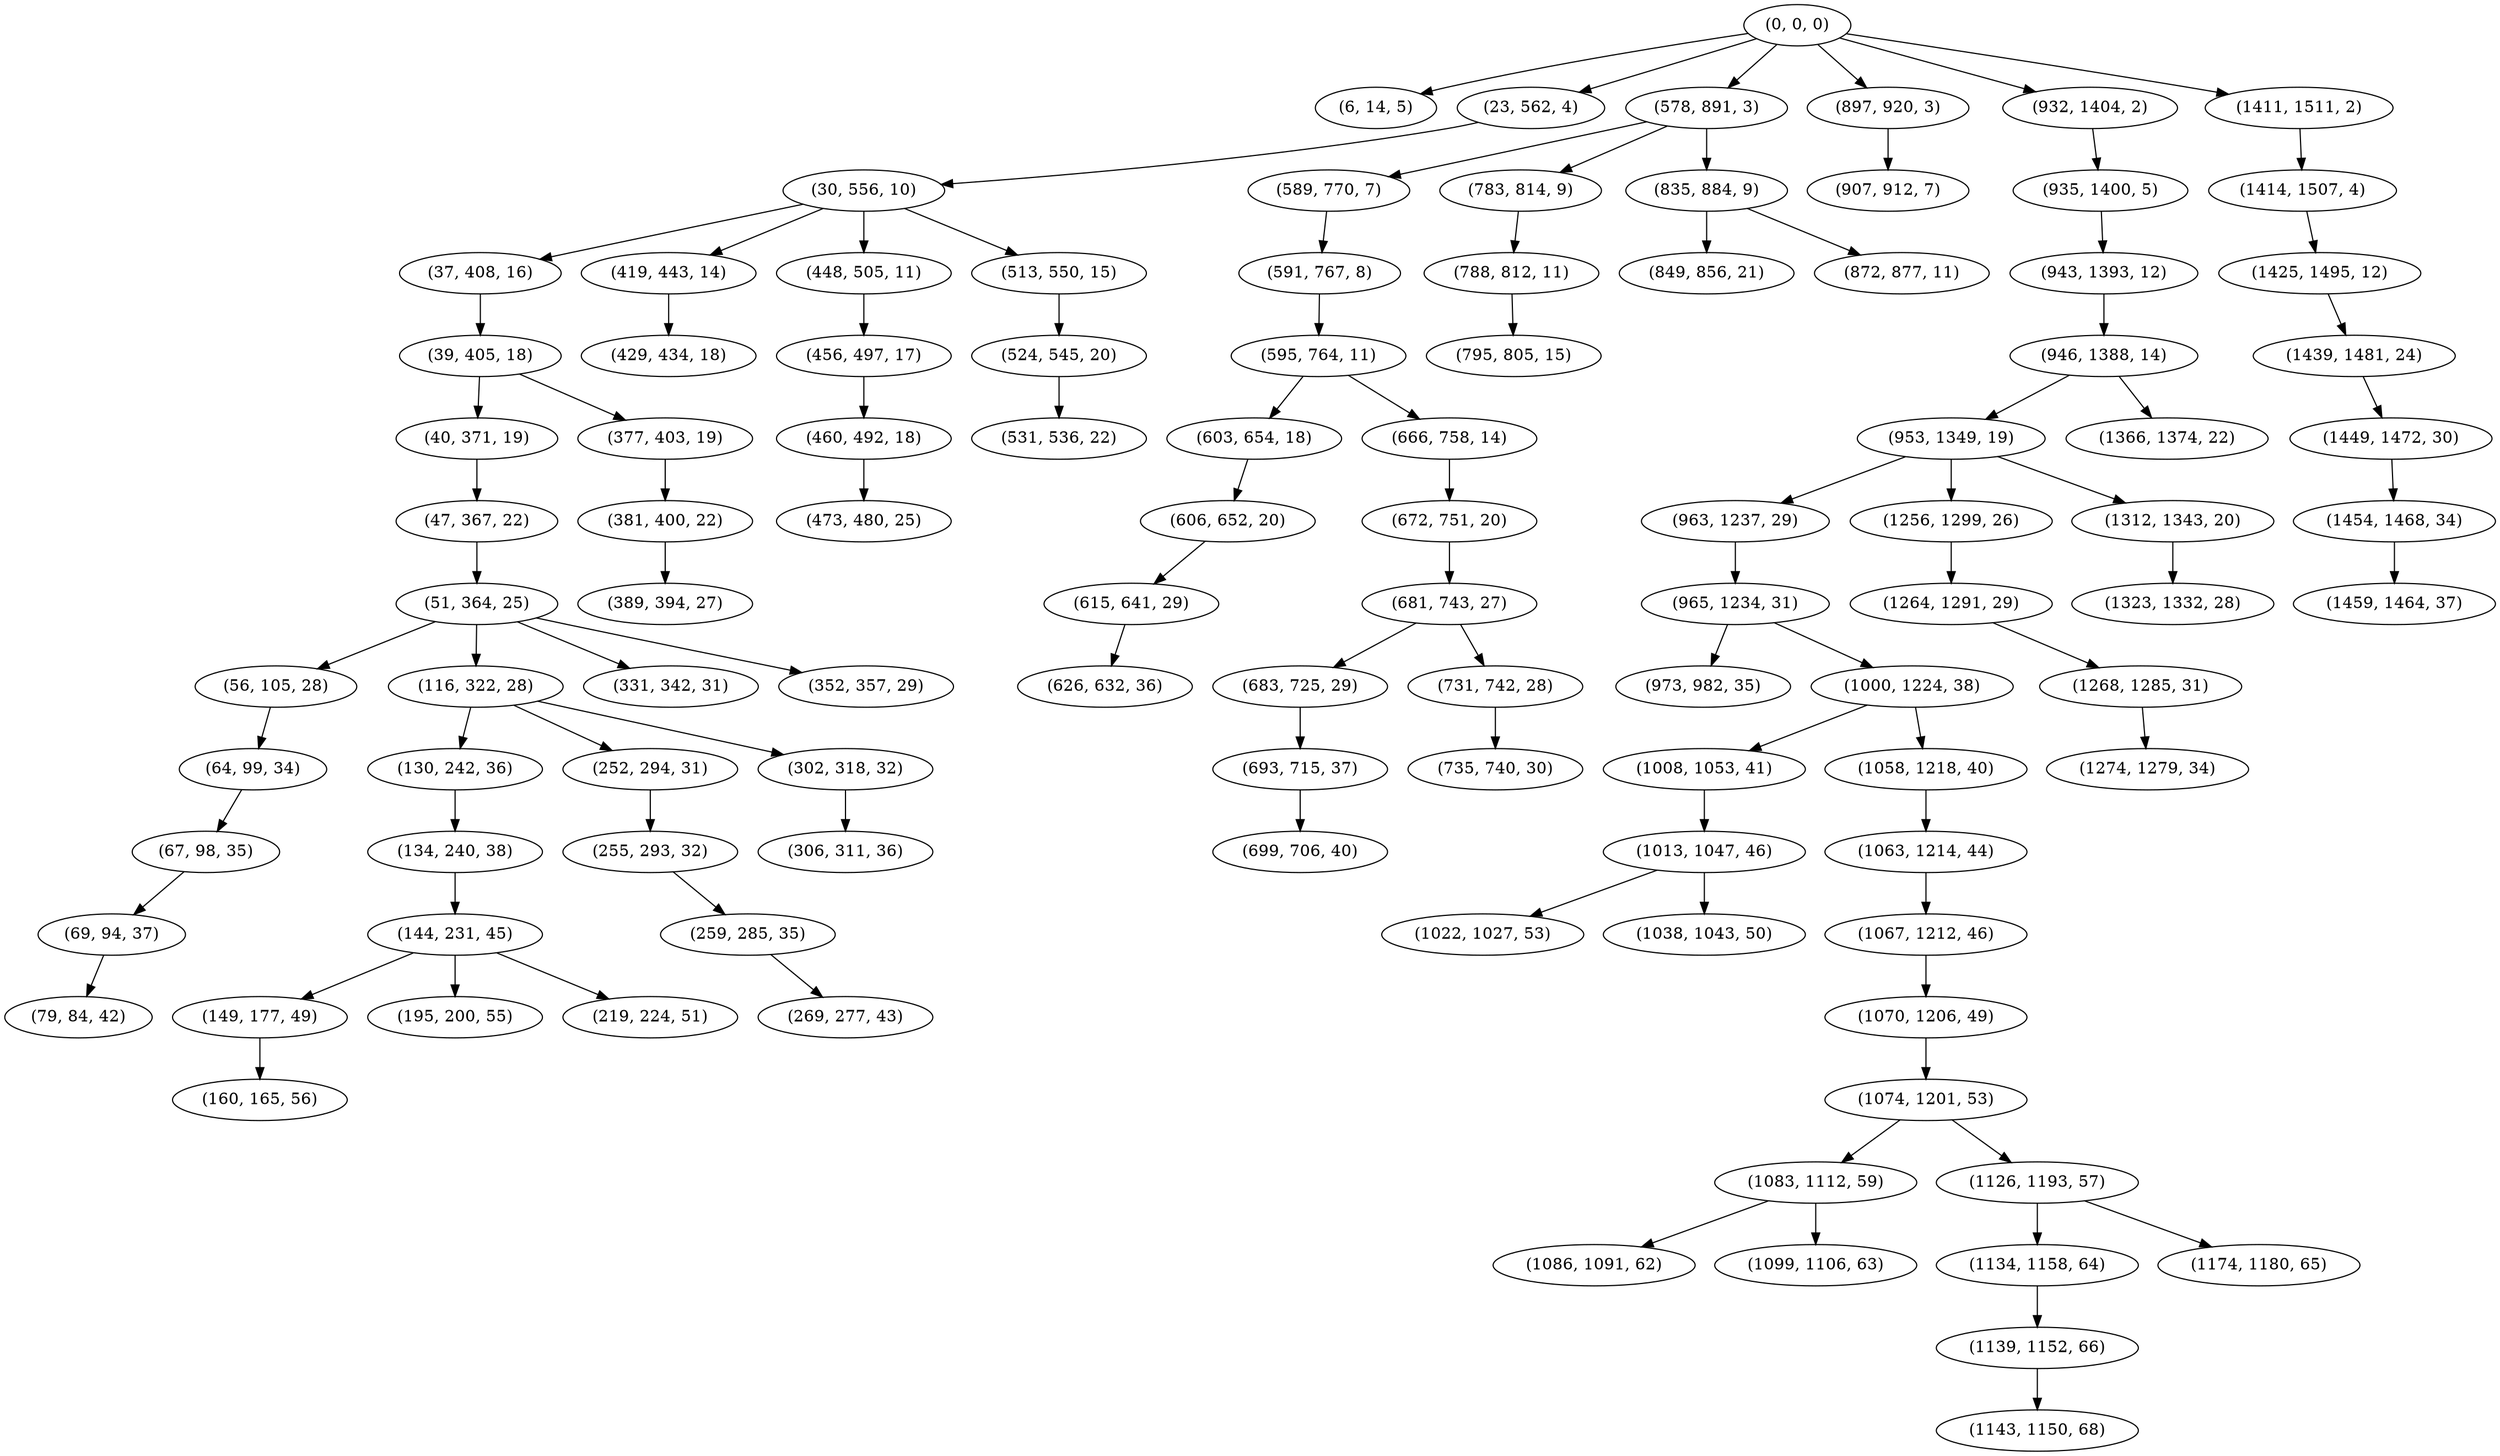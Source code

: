 digraph tree {
    "(0, 0, 0)";
    "(6, 14, 5)";
    "(23, 562, 4)";
    "(30, 556, 10)";
    "(37, 408, 16)";
    "(39, 405, 18)";
    "(40, 371, 19)";
    "(47, 367, 22)";
    "(51, 364, 25)";
    "(56, 105, 28)";
    "(64, 99, 34)";
    "(67, 98, 35)";
    "(69, 94, 37)";
    "(79, 84, 42)";
    "(116, 322, 28)";
    "(130, 242, 36)";
    "(134, 240, 38)";
    "(144, 231, 45)";
    "(149, 177, 49)";
    "(160, 165, 56)";
    "(195, 200, 55)";
    "(219, 224, 51)";
    "(252, 294, 31)";
    "(255, 293, 32)";
    "(259, 285, 35)";
    "(269, 277, 43)";
    "(302, 318, 32)";
    "(306, 311, 36)";
    "(331, 342, 31)";
    "(352, 357, 29)";
    "(377, 403, 19)";
    "(381, 400, 22)";
    "(389, 394, 27)";
    "(419, 443, 14)";
    "(429, 434, 18)";
    "(448, 505, 11)";
    "(456, 497, 17)";
    "(460, 492, 18)";
    "(473, 480, 25)";
    "(513, 550, 15)";
    "(524, 545, 20)";
    "(531, 536, 22)";
    "(578, 891, 3)";
    "(589, 770, 7)";
    "(591, 767, 8)";
    "(595, 764, 11)";
    "(603, 654, 18)";
    "(606, 652, 20)";
    "(615, 641, 29)";
    "(626, 632, 36)";
    "(666, 758, 14)";
    "(672, 751, 20)";
    "(681, 743, 27)";
    "(683, 725, 29)";
    "(693, 715, 37)";
    "(699, 706, 40)";
    "(731, 742, 28)";
    "(735, 740, 30)";
    "(783, 814, 9)";
    "(788, 812, 11)";
    "(795, 805, 15)";
    "(835, 884, 9)";
    "(849, 856, 21)";
    "(872, 877, 11)";
    "(897, 920, 3)";
    "(907, 912, 7)";
    "(932, 1404, 2)";
    "(935, 1400, 5)";
    "(943, 1393, 12)";
    "(946, 1388, 14)";
    "(953, 1349, 19)";
    "(963, 1237, 29)";
    "(965, 1234, 31)";
    "(973, 982, 35)";
    "(1000, 1224, 38)";
    "(1008, 1053, 41)";
    "(1013, 1047, 46)";
    "(1022, 1027, 53)";
    "(1038, 1043, 50)";
    "(1058, 1218, 40)";
    "(1063, 1214, 44)";
    "(1067, 1212, 46)";
    "(1070, 1206, 49)";
    "(1074, 1201, 53)";
    "(1083, 1112, 59)";
    "(1086, 1091, 62)";
    "(1099, 1106, 63)";
    "(1126, 1193, 57)";
    "(1134, 1158, 64)";
    "(1139, 1152, 66)";
    "(1143, 1150, 68)";
    "(1174, 1180, 65)";
    "(1256, 1299, 26)";
    "(1264, 1291, 29)";
    "(1268, 1285, 31)";
    "(1274, 1279, 34)";
    "(1312, 1343, 20)";
    "(1323, 1332, 28)";
    "(1366, 1374, 22)";
    "(1411, 1511, 2)";
    "(1414, 1507, 4)";
    "(1425, 1495, 12)";
    "(1439, 1481, 24)";
    "(1449, 1472, 30)";
    "(1454, 1468, 34)";
    "(1459, 1464, 37)";
    "(0, 0, 0)" -> "(6, 14, 5)";
    "(0, 0, 0)" -> "(23, 562, 4)";
    "(0, 0, 0)" -> "(578, 891, 3)";
    "(0, 0, 0)" -> "(897, 920, 3)";
    "(0, 0, 0)" -> "(932, 1404, 2)";
    "(0, 0, 0)" -> "(1411, 1511, 2)";
    "(23, 562, 4)" -> "(30, 556, 10)";
    "(30, 556, 10)" -> "(37, 408, 16)";
    "(30, 556, 10)" -> "(419, 443, 14)";
    "(30, 556, 10)" -> "(448, 505, 11)";
    "(30, 556, 10)" -> "(513, 550, 15)";
    "(37, 408, 16)" -> "(39, 405, 18)";
    "(39, 405, 18)" -> "(40, 371, 19)";
    "(39, 405, 18)" -> "(377, 403, 19)";
    "(40, 371, 19)" -> "(47, 367, 22)";
    "(47, 367, 22)" -> "(51, 364, 25)";
    "(51, 364, 25)" -> "(56, 105, 28)";
    "(51, 364, 25)" -> "(116, 322, 28)";
    "(51, 364, 25)" -> "(331, 342, 31)";
    "(51, 364, 25)" -> "(352, 357, 29)";
    "(56, 105, 28)" -> "(64, 99, 34)";
    "(64, 99, 34)" -> "(67, 98, 35)";
    "(67, 98, 35)" -> "(69, 94, 37)";
    "(69, 94, 37)" -> "(79, 84, 42)";
    "(116, 322, 28)" -> "(130, 242, 36)";
    "(116, 322, 28)" -> "(252, 294, 31)";
    "(116, 322, 28)" -> "(302, 318, 32)";
    "(130, 242, 36)" -> "(134, 240, 38)";
    "(134, 240, 38)" -> "(144, 231, 45)";
    "(144, 231, 45)" -> "(149, 177, 49)";
    "(144, 231, 45)" -> "(195, 200, 55)";
    "(144, 231, 45)" -> "(219, 224, 51)";
    "(149, 177, 49)" -> "(160, 165, 56)";
    "(252, 294, 31)" -> "(255, 293, 32)";
    "(255, 293, 32)" -> "(259, 285, 35)";
    "(259, 285, 35)" -> "(269, 277, 43)";
    "(302, 318, 32)" -> "(306, 311, 36)";
    "(377, 403, 19)" -> "(381, 400, 22)";
    "(381, 400, 22)" -> "(389, 394, 27)";
    "(419, 443, 14)" -> "(429, 434, 18)";
    "(448, 505, 11)" -> "(456, 497, 17)";
    "(456, 497, 17)" -> "(460, 492, 18)";
    "(460, 492, 18)" -> "(473, 480, 25)";
    "(513, 550, 15)" -> "(524, 545, 20)";
    "(524, 545, 20)" -> "(531, 536, 22)";
    "(578, 891, 3)" -> "(589, 770, 7)";
    "(578, 891, 3)" -> "(783, 814, 9)";
    "(578, 891, 3)" -> "(835, 884, 9)";
    "(589, 770, 7)" -> "(591, 767, 8)";
    "(591, 767, 8)" -> "(595, 764, 11)";
    "(595, 764, 11)" -> "(603, 654, 18)";
    "(595, 764, 11)" -> "(666, 758, 14)";
    "(603, 654, 18)" -> "(606, 652, 20)";
    "(606, 652, 20)" -> "(615, 641, 29)";
    "(615, 641, 29)" -> "(626, 632, 36)";
    "(666, 758, 14)" -> "(672, 751, 20)";
    "(672, 751, 20)" -> "(681, 743, 27)";
    "(681, 743, 27)" -> "(683, 725, 29)";
    "(681, 743, 27)" -> "(731, 742, 28)";
    "(683, 725, 29)" -> "(693, 715, 37)";
    "(693, 715, 37)" -> "(699, 706, 40)";
    "(731, 742, 28)" -> "(735, 740, 30)";
    "(783, 814, 9)" -> "(788, 812, 11)";
    "(788, 812, 11)" -> "(795, 805, 15)";
    "(835, 884, 9)" -> "(849, 856, 21)";
    "(835, 884, 9)" -> "(872, 877, 11)";
    "(897, 920, 3)" -> "(907, 912, 7)";
    "(932, 1404, 2)" -> "(935, 1400, 5)";
    "(935, 1400, 5)" -> "(943, 1393, 12)";
    "(943, 1393, 12)" -> "(946, 1388, 14)";
    "(946, 1388, 14)" -> "(953, 1349, 19)";
    "(946, 1388, 14)" -> "(1366, 1374, 22)";
    "(953, 1349, 19)" -> "(963, 1237, 29)";
    "(953, 1349, 19)" -> "(1256, 1299, 26)";
    "(953, 1349, 19)" -> "(1312, 1343, 20)";
    "(963, 1237, 29)" -> "(965, 1234, 31)";
    "(965, 1234, 31)" -> "(973, 982, 35)";
    "(965, 1234, 31)" -> "(1000, 1224, 38)";
    "(1000, 1224, 38)" -> "(1008, 1053, 41)";
    "(1000, 1224, 38)" -> "(1058, 1218, 40)";
    "(1008, 1053, 41)" -> "(1013, 1047, 46)";
    "(1013, 1047, 46)" -> "(1022, 1027, 53)";
    "(1013, 1047, 46)" -> "(1038, 1043, 50)";
    "(1058, 1218, 40)" -> "(1063, 1214, 44)";
    "(1063, 1214, 44)" -> "(1067, 1212, 46)";
    "(1067, 1212, 46)" -> "(1070, 1206, 49)";
    "(1070, 1206, 49)" -> "(1074, 1201, 53)";
    "(1074, 1201, 53)" -> "(1083, 1112, 59)";
    "(1074, 1201, 53)" -> "(1126, 1193, 57)";
    "(1083, 1112, 59)" -> "(1086, 1091, 62)";
    "(1083, 1112, 59)" -> "(1099, 1106, 63)";
    "(1126, 1193, 57)" -> "(1134, 1158, 64)";
    "(1126, 1193, 57)" -> "(1174, 1180, 65)";
    "(1134, 1158, 64)" -> "(1139, 1152, 66)";
    "(1139, 1152, 66)" -> "(1143, 1150, 68)";
    "(1256, 1299, 26)" -> "(1264, 1291, 29)";
    "(1264, 1291, 29)" -> "(1268, 1285, 31)";
    "(1268, 1285, 31)" -> "(1274, 1279, 34)";
    "(1312, 1343, 20)" -> "(1323, 1332, 28)";
    "(1411, 1511, 2)" -> "(1414, 1507, 4)";
    "(1414, 1507, 4)" -> "(1425, 1495, 12)";
    "(1425, 1495, 12)" -> "(1439, 1481, 24)";
    "(1439, 1481, 24)" -> "(1449, 1472, 30)";
    "(1449, 1472, 30)" -> "(1454, 1468, 34)";
    "(1454, 1468, 34)" -> "(1459, 1464, 37)";
}
